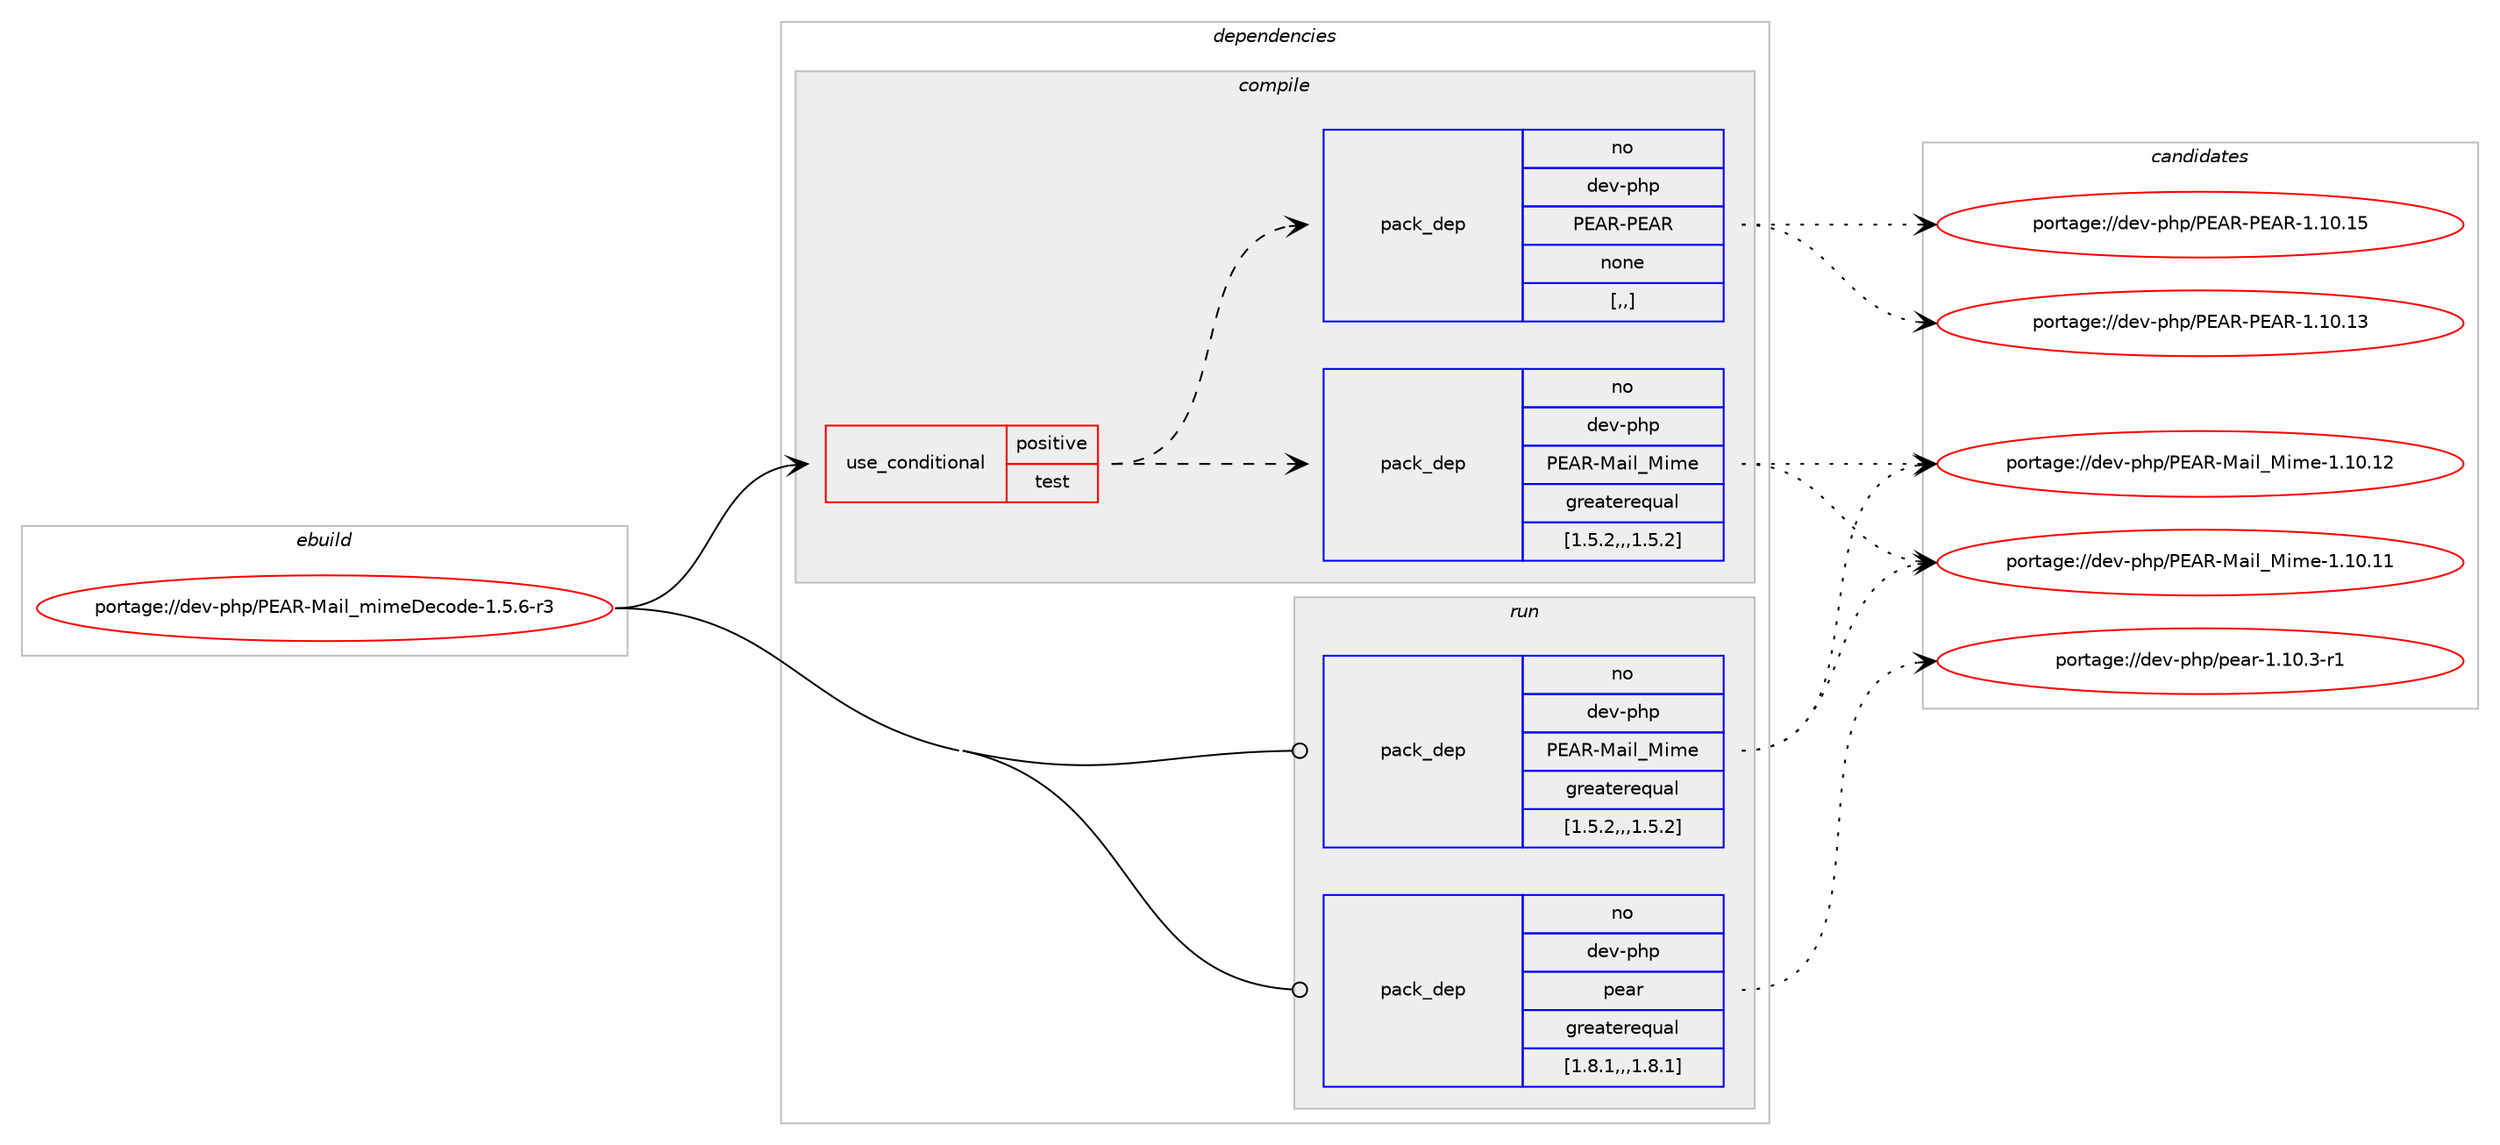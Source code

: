 digraph prolog {

# *************
# Graph options
# *************

newrank=true;
concentrate=true;
compound=true;
graph [rankdir=LR,fontname=Helvetica,fontsize=10,ranksep=1.5];#, ranksep=2.5, nodesep=0.2];
edge  [arrowhead=vee];
node  [fontname=Helvetica,fontsize=10];

# **********
# The ebuild
# **********

subgraph cluster_leftcol {
color=gray;
rank=same;
label=<<i>ebuild</i>>;
id [label="portage://dev-php/PEAR-Mail_mimeDecode-1.5.6-r3", color=red, width=4, href="../dev-php/PEAR-Mail_mimeDecode-1.5.6-r3.svg"];
}

# ****************
# The dependencies
# ****************

subgraph cluster_midcol {
color=gray;
label=<<i>dependencies</i>>;
subgraph cluster_compile {
fillcolor="#eeeeee";
style=filled;
label=<<i>compile</i>>;
subgraph cond29220 {
dependency136373 [label=<<TABLE BORDER="0" CELLBORDER="1" CELLSPACING="0" CELLPADDING="4"><TR><TD ROWSPAN="3" CELLPADDING="10">use_conditional</TD></TR><TR><TD>positive</TD></TR><TR><TD>test</TD></TR></TABLE>>, shape=none, color=red];
subgraph pack105953 {
dependency136374 [label=<<TABLE BORDER="0" CELLBORDER="1" CELLSPACING="0" CELLPADDING="4" WIDTH="220"><TR><TD ROWSPAN="6" CELLPADDING="30">pack_dep</TD></TR><TR><TD WIDTH="110">no</TD></TR><TR><TD>dev-php</TD></TR><TR><TD>PEAR-Mail_Mime</TD></TR><TR><TD>greaterequal</TD></TR><TR><TD>[1.5.2,,,1.5.2]</TD></TR></TABLE>>, shape=none, color=blue];
}
dependency136373:e -> dependency136374:w [weight=20,style="dashed",arrowhead="vee"];
subgraph pack105954 {
dependency136375 [label=<<TABLE BORDER="0" CELLBORDER="1" CELLSPACING="0" CELLPADDING="4" WIDTH="220"><TR><TD ROWSPAN="6" CELLPADDING="30">pack_dep</TD></TR><TR><TD WIDTH="110">no</TD></TR><TR><TD>dev-php</TD></TR><TR><TD>PEAR-PEAR</TD></TR><TR><TD>none</TD></TR><TR><TD>[,,]</TD></TR></TABLE>>, shape=none, color=blue];
}
dependency136373:e -> dependency136375:w [weight=20,style="dashed",arrowhead="vee"];
}
id:e -> dependency136373:w [weight=20,style="solid",arrowhead="vee"];
}
subgraph cluster_compileandrun {
fillcolor="#eeeeee";
style=filled;
label=<<i>compile and run</i>>;
}
subgraph cluster_run {
fillcolor="#eeeeee";
style=filled;
label=<<i>run</i>>;
subgraph pack105955 {
dependency136376 [label=<<TABLE BORDER="0" CELLBORDER="1" CELLSPACING="0" CELLPADDING="4" WIDTH="220"><TR><TD ROWSPAN="6" CELLPADDING="30">pack_dep</TD></TR><TR><TD WIDTH="110">no</TD></TR><TR><TD>dev-php</TD></TR><TR><TD>PEAR-Mail_Mime</TD></TR><TR><TD>greaterequal</TD></TR><TR><TD>[1.5.2,,,1.5.2]</TD></TR></TABLE>>, shape=none, color=blue];
}
id:e -> dependency136376:w [weight=20,style="solid",arrowhead="odot"];
subgraph pack105956 {
dependency136377 [label=<<TABLE BORDER="0" CELLBORDER="1" CELLSPACING="0" CELLPADDING="4" WIDTH="220"><TR><TD ROWSPAN="6" CELLPADDING="30">pack_dep</TD></TR><TR><TD WIDTH="110">no</TD></TR><TR><TD>dev-php</TD></TR><TR><TD>pear</TD></TR><TR><TD>greaterequal</TD></TR><TR><TD>[1.8.1,,,1.8.1]</TD></TR></TABLE>>, shape=none, color=blue];
}
id:e -> dependency136377:w [weight=20,style="solid",arrowhead="odot"];
}
}

# **************
# The candidates
# **************

subgraph cluster_choices {
rank=same;
color=gray;
label=<<i>candidates</i>>;

subgraph choice105953 {
color=black;
nodesep=1;
choice10010111845112104112478069658245779710510895771051091014549464948464949 [label="portage://dev-php/PEAR-Mail_Mime-1.10.11", color=red, width=4,href="../dev-php/PEAR-Mail_Mime-1.10.11.svg"];
choice10010111845112104112478069658245779710510895771051091014549464948464950 [label="portage://dev-php/PEAR-Mail_Mime-1.10.12", color=red, width=4,href="../dev-php/PEAR-Mail_Mime-1.10.12.svg"];
dependency136374:e -> choice10010111845112104112478069658245779710510895771051091014549464948464949:w [style=dotted,weight="100"];
dependency136374:e -> choice10010111845112104112478069658245779710510895771051091014549464948464950:w [style=dotted,weight="100"];
}
subgraph choice105954 {
color=black;
nodesep=1;
choice10010111845112104112478069658245806965824549464948464951 [label="portage://dev-php/PEAR-PEAR-1.10.13", color=red, width=4,href="../dev-php/PEAR-PEAR-1.10.13.svg"];
choice10010111845112104112478069658245806965824549464948464953 [label="portage://dev-php/PEAR-PEAR-1.10.15", color=red, width=4,href="../dev-php/PEAR-PEAR-1.10.15.svg"];
dependency136375:e -> choice10010111845112104112478069658245806965824549464948464951:w [style=dotted,weight="100"];
dependency136375:e -> choice10010111845112104112478069658245806965824549464948464953:w [style=dotted,weight="100"];
}
subgraph choice105955 {
color=black;
nodesep=1;
choice10010111845112104112478069658245779710510895771051091014549464948464949 [label="portage://dev-php/PEAR-Mail_Mime-1.10.11", color=red, width=4,href="../dev-php/PEAR-Mail_Mime-1.10.11.svg"];
choice10010111845112104112478069658245779710510895771051091014549464948464950 [label="portage://dev-php/PEAR-Mail_Mime-1.10.12", color=red, width=4,href="../dev-php/PEAR-Mail_Mime-1.10.12.svg"];
dependency136376:e -> choice10010111845112104112478069658245779710510895771051091014549464948464949:w [style=dotted,weight="100"];
dependency136376:e -> choice10010111845112104112478069658245779710510895771051091014549464948464950:w [style=dotted,weight="100"];
}
subgraph choice105956 {
color=black;
nodesep=1;
choice100101118451121041124711210197114454946494846514511449 [label="portage://dev-php/pear-1.10.3-r1", color=red, width=4,href="../dev-php/pear-1.10.3-r1.svg"];
dependency136377:e -> choice100101118451121041124711210197114454946494846514511449:w [style=dotted,weight="100"];
}
}

}
